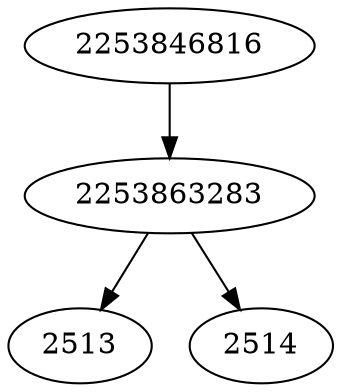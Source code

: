 strict digraph  {
2253846816;
2513;
2514;
2253863283;
2253846816 -> 2253863283;
2253863283 -> 2513;
2253863283 -> 2514;
}
